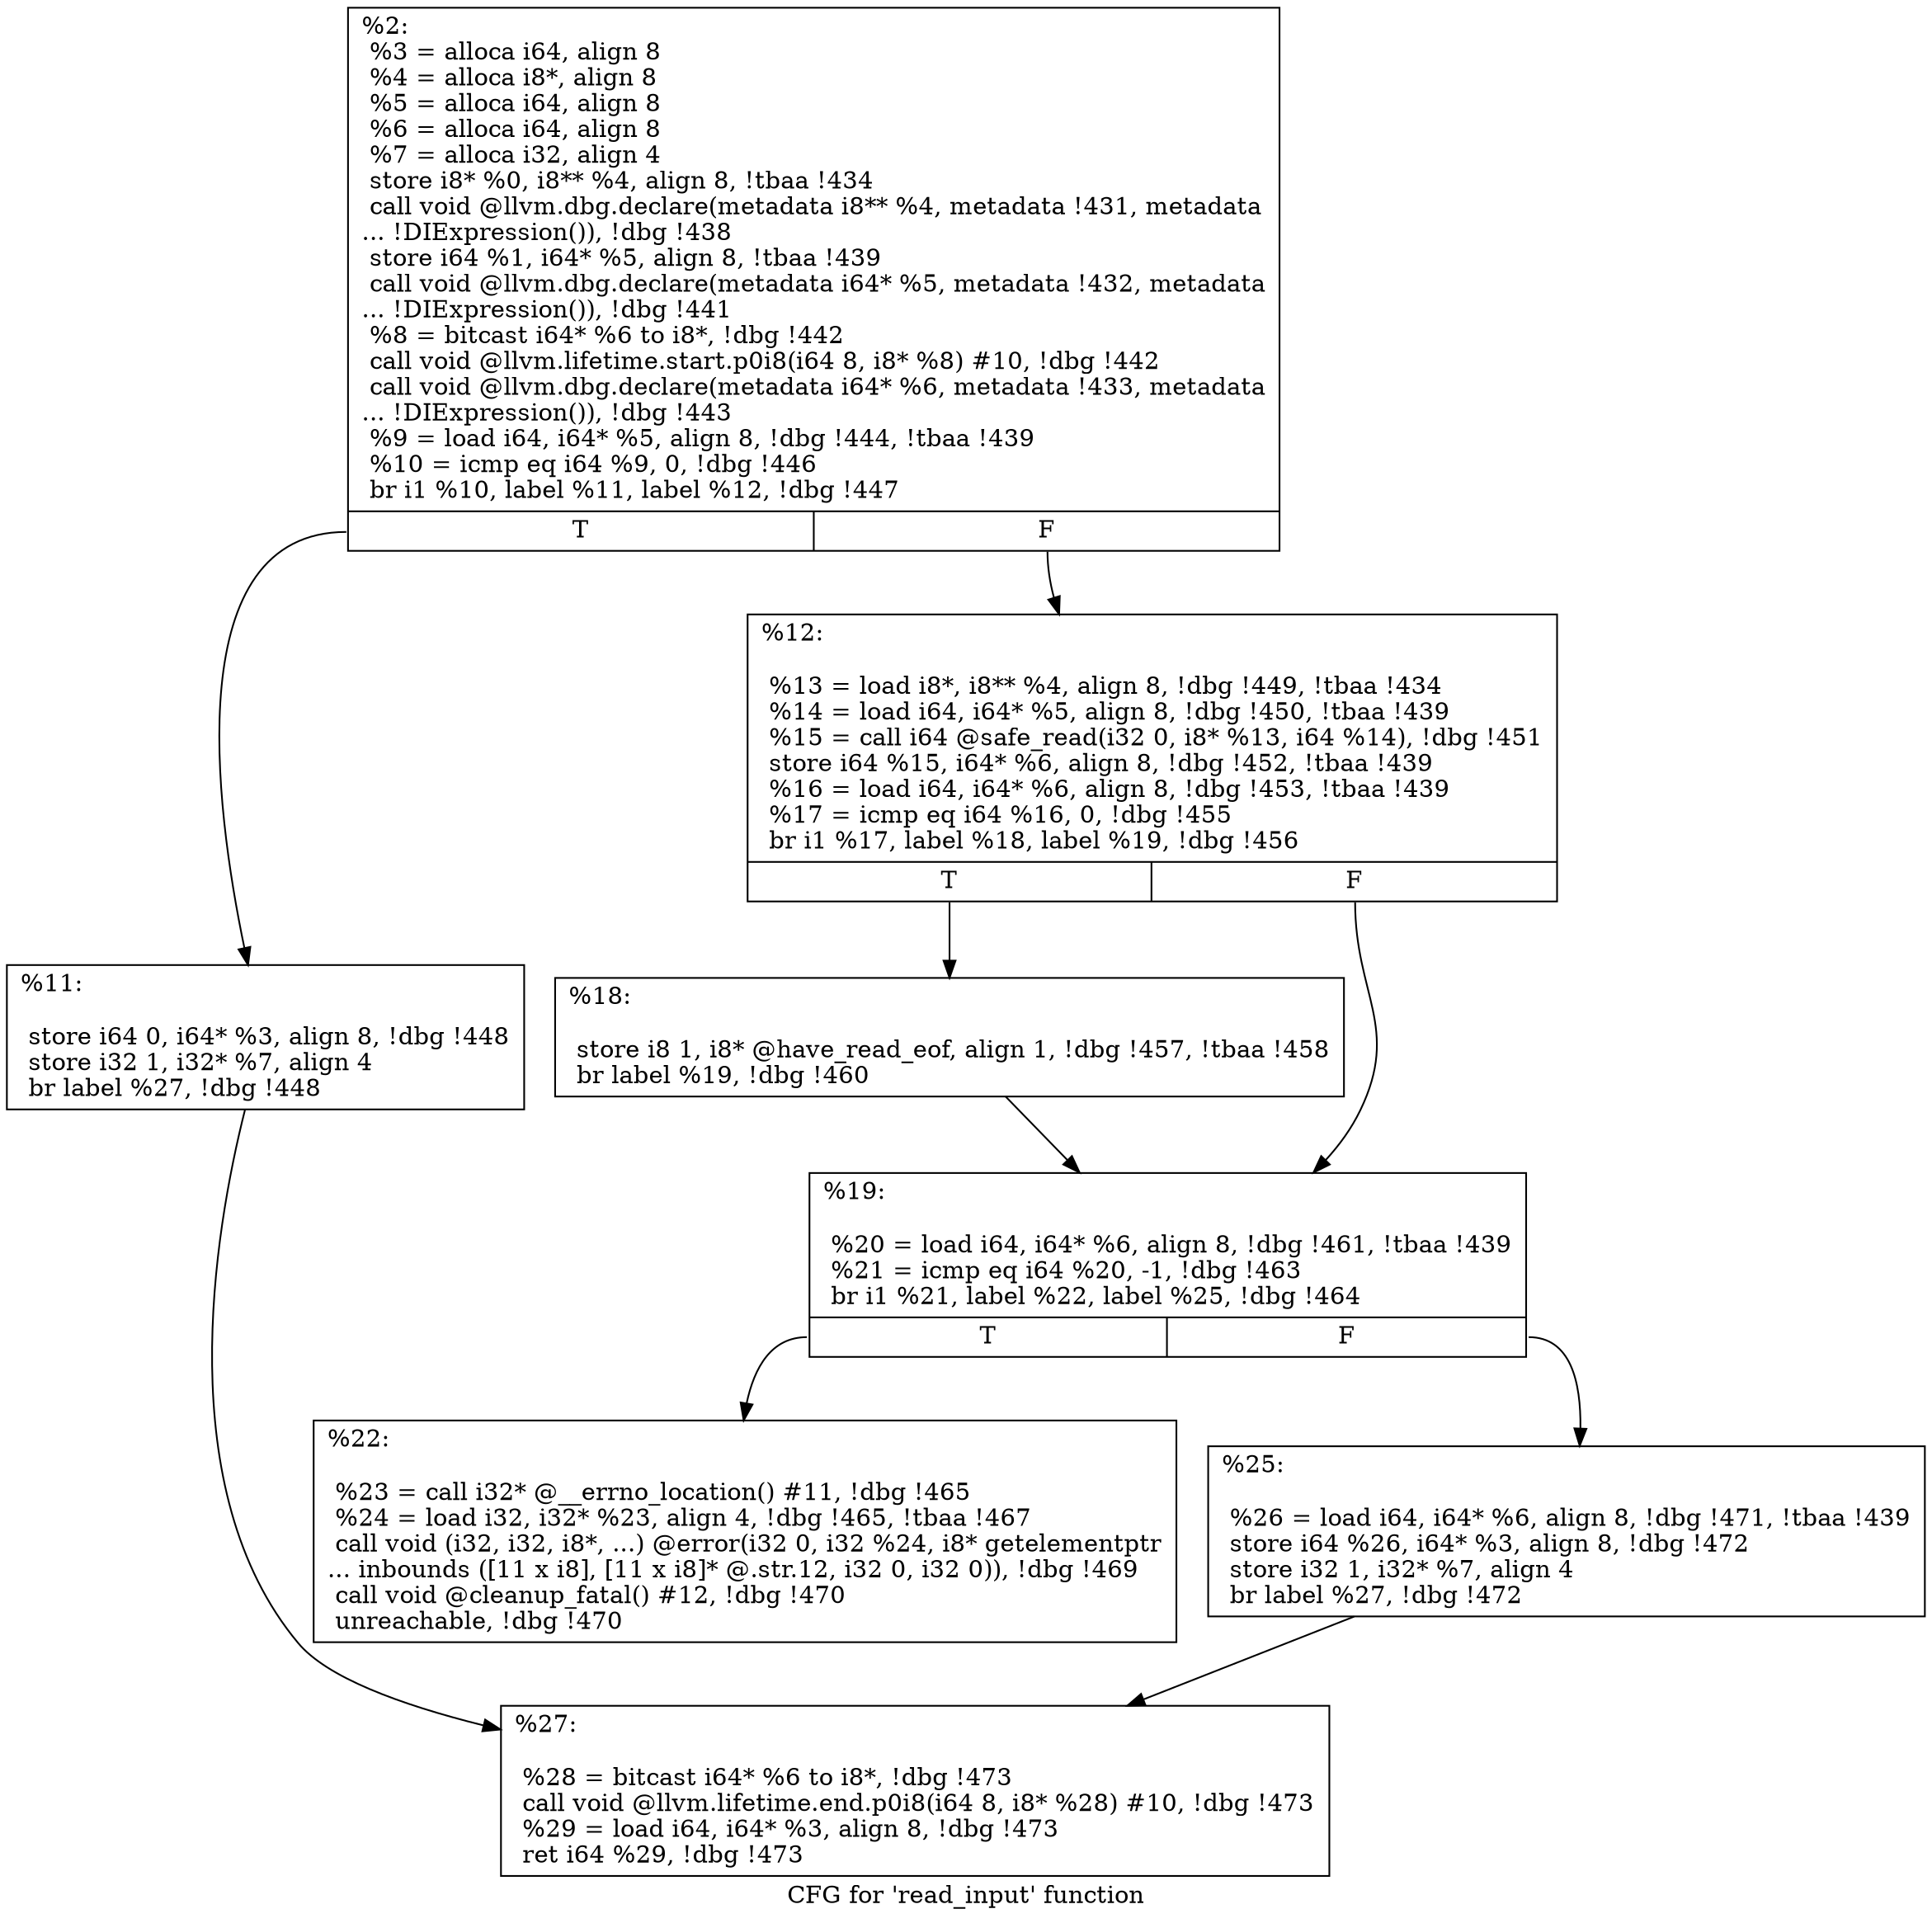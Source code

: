 digraph "CFG for 'read_input' function" {
	label="CFG for 'read_input' function";

	Node0x23aff40 [shape=record,label="{%2:\l  %3 = alloca i64, align 8\l  %4 = alloca i8*, align 8\l  %5 = alloca i64, align 8\l  %6 = alloca i64, align 8\l  %7 = alloca i32, align 4\l  store i8* %0, i8** %4, align 8, !tbaa !434\l  call void @llvm.dbg.declare(metadata i8** %4, metadata !431, metadata\l... !DIExpression()), !dbg !438\l  store i64 %1, i64* %5, align 8, !tbaa !439\l  call void @llvm.dbg.declare(metadata i64* %5, metadata !432, metadata\l... !DIExpression()), !dbg !441\l  %8 = bitcast i64* %6 to i8*, !dbg !442\l  call void @llvm.lifetime.start.p0i8(i64 8, i8* %8) #10, !dbg !442\l  call void @llvm.dbg.declare(metadata i64* %6, metadata !433, metadata\l... !DIExpression()), !dbg !443\l  %9 = load i64, i64* %5, align 8, !dbg !444, !tbaa !439\l  %10 = icmp eq i64 %9, 0, !dbg !446\l  br i1 %10, label %11, label %12, !dbg !447\l|{<s0>T|<s1>F}}"];
	Node0x23aff40:s0 -> Node0x23aff90;
	Node0x23aff40:s1 -> Node0x23affe0;
	Node0x23aff90 [shape=record,label="{%11:\l\l  store i64 0, i64* %3, align 8, !dbg !448\l  store i32 1, i32* %7, align 4\l  br label %27, !dbg !448\l}"];
	Node0x23aff90 -> Node0x23b0170;
	Node0x23affe0 [shape=record,label="{%12:\l\l  %13 = load i8*, i8** %4, align 8, !dbg !449, !tbaa !434\l  %14 = load i64, i64* %5, align 8, !dbg !450, !tbaa !439\l  %15 = call i64 @safe_read(i32 0, i8* %13, i64 %14), !dbg !451\l  store i64 %15, i64* %6, align 8, !dbg !452, !tbaa !439\l  %16 = load i64, i64* %6, align 8, !dbg !453, !tbaa !439\l  %17 = icmp eq i64 %16, 0, !dbg !455\l  br i1 %17, label %18, label %19, !dbg !456\l|{<s0>T|<s1>F}}"];
	Node0x23affe0:s0 -> Node0x23b0030;
	Node0x23affe0:s1 -> Node0x23b0080;
	Node0x23b0030 [shape=record,label="{%18:\l\l  store i8 1, i8* @have_read_eof, align 1, !dbg !457, !tbaa !458\l  br label %19, !dbg !460\l}"];
	Node0x23b0030 -> Node0x23b0080;
	Node0x23b0080 [shape=record,label="{%19:\l\l  %20 = load i64, i64* %6, align 8, !dbg !461, !tbaa !439\l  %21 = icmp eq i64 %20, -1, !dbg !463\l  br i1 %21, label %22, label %25, !dbg !464\l|{<s0>T|<s1>F}}"];
	Node0x23b0080:s0 -> Node0x23b00d0;
	Node0x23b0080:s1 -> Node0x23b0120;
	Node0x23b00d0 [shape=record,label="{%22:\l\l  %23 = call i32* @__errno_location() #11, !dbg !465\l  %24 = load i32, i32* %23, align 4, !dbg !465, !tbaa !467\l  call void (i32, i32, i8*, ...) @error(i32 0, i32 %24, i8* getelementptr\l... inbounds ([11 x i8], [11 x i8]* @.str.12, i32 0, i32 0)), !dbg !469\l  call void @cleanup_fatal() #12, !dbg !470\l  unreachable, !dbg !470\l}"];
	Node0x23b0120 [shape=record,label="{%25:\l\l  %26 = load i64, i64* %6, align 8, !dbg !471, !tbaa !439\l  store i64 %26, i64* %3, align 8, !dbg !472\l  store i32 1, i32* %7, align 4\l  br label %27, !dbg !472\l}"];
	Node0x23b0120 -> Node0x23b0170;
	Node0x23b0170 [shape=record,label="{%27:\l\l  %28 = bitcast i64* %6 to i8*, !dbg !473\l  call void @llvm.lifetime.end.p0i8(i64 8, i8* %28) #10, !dbg !473\l  %29 = load i64, i64* %3, align 8, !dbg !473\l  ret i64 %29, !dbg !473\l}"];
}
